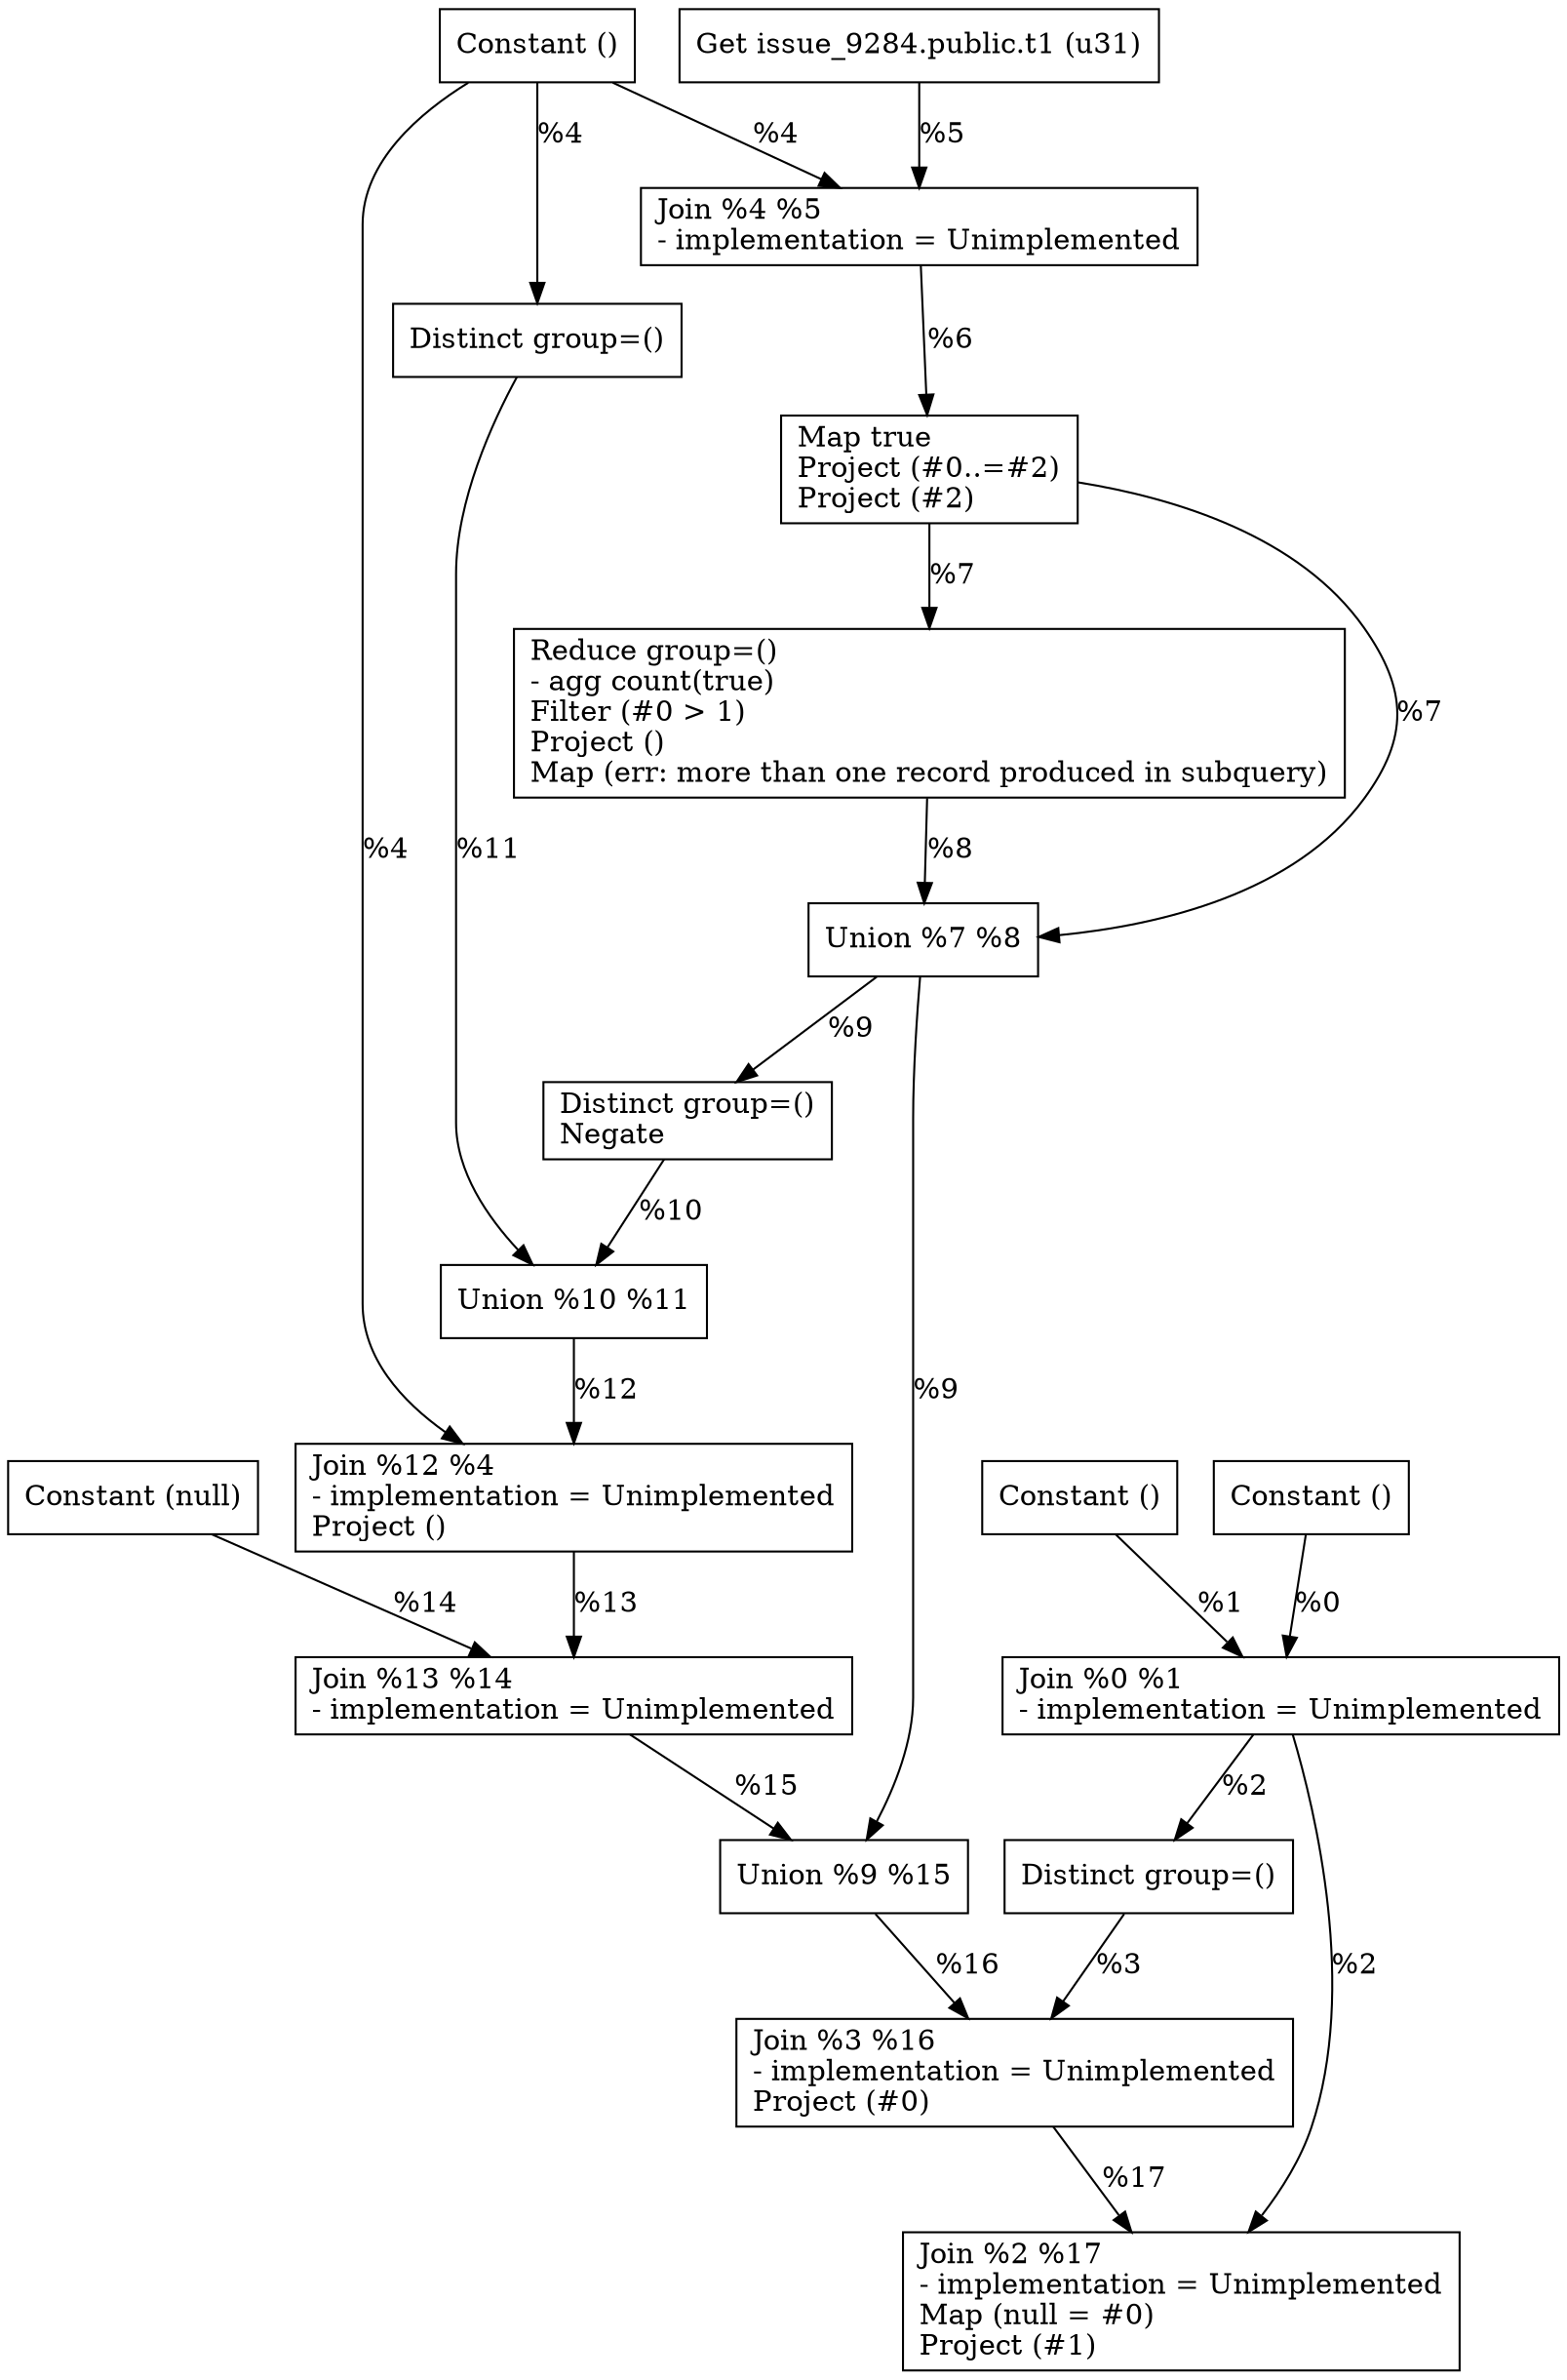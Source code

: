 digraph G {
    node0 [shape = record, label="Constant ()\l"]
    node1 [shape = record, label="Constant ()\l"]
    node2 [shape = record, label="Join %0 %1\l- implementation = Unimplemented\l"]
    node3 [shape = record, label="Distinct group=()\l"]
    node4 [shape = record, label="Constant ()\l"]
    node5 [shape = record, label="Get issue_9284.public.t1 (u31)\l"]
    node6 [shape = record, label="Join %4 %5\l- implementation = Unimplemented\l"]
    node7 [shape = record, label="Map true\lProject (#0..=#2)\lProject (#2)\l"]
    node8 [shape = record, label="Reduce group=()\l- agg count(true)\lFilter (#0 \> 1)\lProject ()\lMap (err: more than one record produced in subquery)\l"]
    node9 [shape = record, label="Union %7 %8\l"]
    node10 [shape = record, label="Distinct group=()\lNegate\l"]
    node11 [shape = record, label="Distinct group=()\l"]
    node12 [shape = record, label="Union %10 %11\l"]
    node13 [shape = record, label="Join %12 %4\l- implementation = Unimplemented\lProject ()\l"]
    node14 [shape = record, label="Constant (null)\l"]
    node15 [shape = record, label="Join %13 %14\l- implementation = Unimplemented\l"]
    node16 [shape = record, label="Union %9 %15\l"]
    node17 [shape = record, label="Join %3 %16\l- implementation = Unimplemented\lProject (#0)\l"]
    node18 [shape = record, label="Join %2 %17\l- implementation = Unimplemented\lMap (null = #0)\lProject (#1)\l"]
    node12 -> node13 [label = "%12\l"]
    node7 -> node8 [label = "%7\l"]
    node0 -> node2 [label = "%0\l"]
    node15 -> node16 [label = "%15\l"]
    node9 -> node10 [label = "%9\l"]
    node8 -> node9 [label = "%8\l"]
    node7 -> node9 [label = "%7\l"]
    node4 -> node6 [label = "%4\l"]
    node16 -> node17 [label = "%16\l"]
    node2 -> node18 [label = "%2\l"]
    node17 -> node18 [label = "%17\l"]
    node11 -> node12 [label = "%11\l"]
    node6 -> node7 [label = "%6\l"]
    node5 -> node6 [label = "%5\l"]
    node2 -> node3 [label = "%2\l"]
    node10 -> node12 [label = "%10\l"]
    node1 -> node2 [label = "%1\l"]
    node3 -> node17 [label = "%3\l"]
    node4 -> node11 [label = "%4\l"]
    node13 -> node15 [label = "%13\l"]
    node9 -> node16 [label = "%9\l"]
    node14 -> node15 [label = "%14\l"]
    node4 -> node13 [label = "%4\l"]
}
